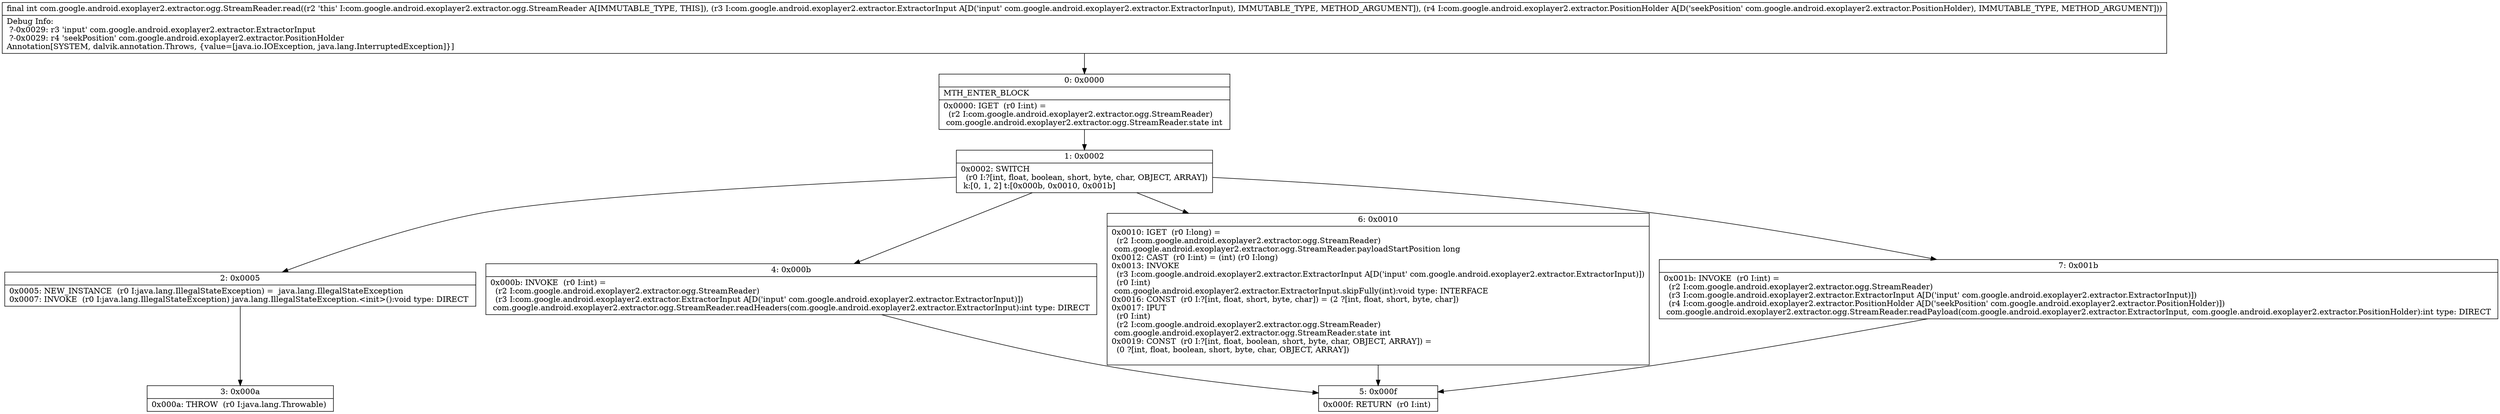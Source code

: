 digraph "CFG forcom.google.android.exoplayer2.extractor.ogg.StreamReader.read(Lcom\/google\/android\/exoplayer2\/extractor\/ExtractorInput;Lcom\/google\/android\/exoplayer2\/extractor\/PositionHolder;)I" {
Node_0 [shape=record,label="{0\:\ 0x0000|MTH_ENTER_BLOCK\l|0x0000: IGET  (r0 I:int) = \l  (r2 I:com.google.android.exoplayer2.extractor.ogg.StreamReader)\l com.google.android.exoplayer2.extractor.ogg.StreamReader.state int \l}"];
Node_1 [shape=record,label="{1\:\ 0x0002|0x0002: SWITCH  \l  (r0 I:?[int, float, boolean, short, byte, char, OBJECT, ARRAY])\l k:[0, 1, 2] t:[0x000b, 0x0010, 0x001b] \l}"];
Node_2 [shape=record,label="{2\:\ 0x0005|0x0005: NEW_INSTANCE  (r0 I:java.lang.IllegalStateException) =  java.lang.IllegalStateException \l0x0007: INVOKE  (r0 I:java.lang.IllegalStateException) java.lang.IllegalStateException.\<init\>():void type: DIRECT \l}"];
Node_3 [shape=record,label="{3\:\ 0x000a|0x000a: THROW  (r0 I:java.lang.Throwable) \l}"];
Node_4 [shape=record,label="{4\:\ 0x000b|0x000b: INVOKE  (r0 I:int) = \l  (r2 I:com.google.android.exoplayer2.extractor.ogg.StreamReader)\l  (r3 I:com.google.android.exoplayer2.extractor.ExtractorInput A[D('input' com.google.android.exoplayer2.extractor.ExtractorInput)])\l com.google.android.exoplayer2.extractor.ogg.StreamReader.readHeaders(com.google.android.exoplayer2.extractor.ExtractorInput):int type: DIRECT \l}"];
Node_5 [shape=record,label="{5\:\ 0x000f|0x000f: RETURN  (r0 I:int) \l}"];
Node_6 [shape=record,label="{6\:\ 0x0010|0x0010: IGET  (r0 I:long) = \l  (r2 I:com.google.android.exoplayer2.extractor.ogg.StreamReader)\l com.google.android.exoplayer2.extractor.ogg.StreamReader.payloadStartPosition long \l0x0012: CAST  (r0 I:int) = (int) (r0 I:long) \l0x0013: INVOKE  \l  (r3 I:com.google.android.exoplayer2.extractor.ExtractorInput A[D('input' com.google.android.exoplayer2.extractor.ExtractorInput)])\l  (r0 I:int)\l com.google.android.exoplayer2.extractor.ExtractorInput.skipFully(int):void type: INTERFACE \l0x0016: CONST  (r0 I:?[int, float, short, byte, char]) = (2 ?[int, float, short, byte, char]) \l0x0017: IPUT  \l  (r0 I:int)\l  (r2 I:com.google.android.exoplayer2.extractor.ogg.StreamReader)\l com.google.android.exoplayer2.extractor.ogg.StreamReader.state int \l0x0019: CONST  (r0 I:?[int, float, boolean, short, byte, char, OBJECT, ARRAY]) = \l  (0 ?[int, float, boolean, short, byte, char, OBJECT, ARRAY])\l \l}"];
Node_7 [shape=record,label="{7\:\ 0x001b|0x001b: INVOKE  (r0 I:int) = \l  (r2 I:com.google.android.exoplayer2.extractor.ogg.StreamReader)\l  (r3 I:com.google.android.exoplayer2.extractor.ExtractorInput A[D('input' com.google.android.exoplayer2.extractor.ExtractorInput)])\l  (r4 I:com.google.android.exoplayer2.extractor.PositionHolder A[D('seekPosition' com.google.android.exoplayer2.extractor.PositionHolder)])\l com.google.android.exoplayer2.extractor.ogg.StreamReader.readPayload(com.google.android.exoplayer2.extractor.ExtractorInput, com.google.android.exoplayer2.extractor.PositionHolder):int type: DIRECT \l}"];
MethodNode[shape=record,label="{final int com.google.android.exoplayer2.extractor.ogg.StreamReader.read((r2 'this' I:com.google.android.exoplayer2.extractor.ogg.StreamReader A[IMMUTABLE_TYPE, THIS]), (r3 I:com.google.android.exoplayer2.extractor.ExtractorInput A[D('input' com.google.android.exoplayer2.extractor.ExtractorInput), IMMUTABLE_TYPE, METHOD_ARGUMENT]), (r4 I:com.google.android.exoplayer2.extractor.PositionHolder A[D('seekPosition' com.google.android.exoplayer2.extractor.PositionHolder), IMMUTABLE_TYPE, METHOD_ARGUMENT]))  | Debug Info:\l  ?\-0x0029: r3 'input' com.google.android.exoplayer2.extractor.ExtractorInput\l  ?\-0x0029: r4 'seekPosition' com.google.android.exoplayer2.extractor.PositionHolder\lAnnotation[SYSTEM, dalvik.annotation.Throws, \{value=[java.io.IOException, java.lang.InterruptedException]\}]\l}"];
MethodNode -> Node_0;
Node_0 -> Node_1;
Node_1 -> Node_2;
Node_1 -> Node_4;
Node_1 -> Node_6;
Node_1 -> Node_7;
Node_2 -> Node_3;
Node_4 -> Node_5;
Node_6 -> Node_5;
Node_7 -> Node_5;
}

